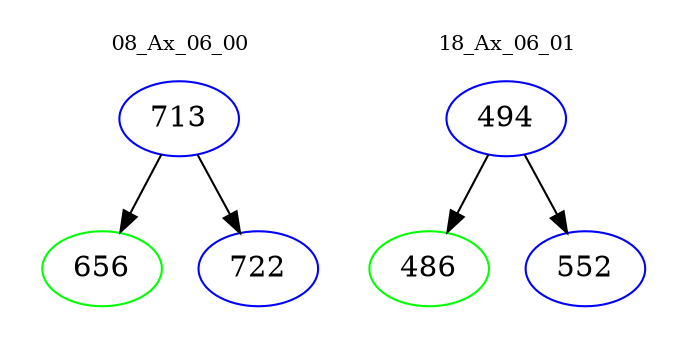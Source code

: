 digraph{
subgraph cluster_0 {
color = white
label = "08_Ax_06_00";
fontsize=10;
T0_713 [label="713", color="blue"]
T0_713 -> T0_656 [color="black"]
T0_656 [label="656", color="green"]
T0_713 -> T0_722 [color="black"]
T0_722 [label="722", color="blue"]
}
subgraph cluster_1 {
color = white
label = "18_Ax_06_01";
fontsize=10;
T1_494 [label="494", color="blue"]
T1_494 -> T1_486 [color="black"]
T1_486 [label="486", color="green"]
T1_494 -> T1_552 [color="black"]
T1_552 [label="552", color="blue"]
}
}
